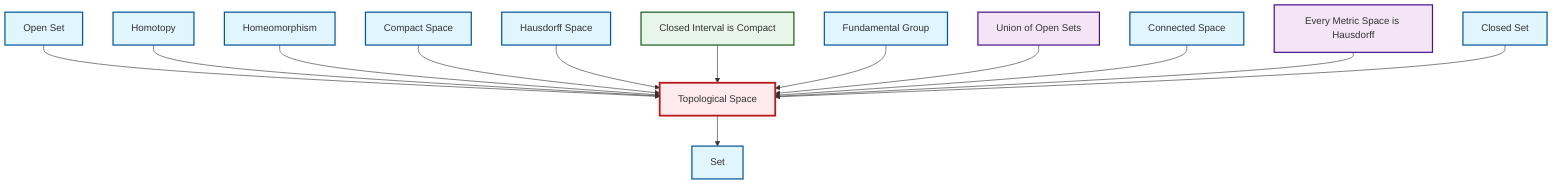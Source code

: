 graph TD
    classDef definition fill:#e1f5fe,stroke:#01579b,stroke-width:2px
    classDef theorem fill:#f3e5f5,stroke:#4a148c,stroke-width:2px
    classDef axiom fill:#fff3e0,stroke:#e65100,stroke-width:2px
    classDef example fill:#e8f5e9,stroke:#1b5e20,stroke-width:2px
    classDef current fill:#ffebee,stroke:#b71c1c,stroke-width:3px
    def-topological-space["Topological Space"]:::definition
    def-open-set["Open Set"]:::definition
    def-fundamental-group["Fundamental Group"]:::definition
    def-homeomorphism["Homeomorphism"]:::definition
    def-compact["Compact Space"]:::definition
    def-closed-set["Closed Set"]:::definition
    def-hausdorff["Hausdorff Space"]:::definition
    def-set["Set"]:::definition
    ex-closed-interval-compact["Closed Interval is Compact"]:::example
    thm-metric-hausdorff["Every Metric Space is Hausdorff"]:::theorem
    thm-union-open-sets["Union of Open Sets"]:::theorem
    def-connected["Connected Space"]:::definition
    def-homotopy["Homotopy"]:::definition
    def-open-set --> def-topological-space
    def-homotopy --> def-topological-space
    def-topological-space --> def-set
    def-homeomorphism --> def-topological-space
    def-compact --> def-topological-space
    def-hausdorff --> def-topological-space
    ex-closed-interval-compact --> def-topological-space
    def-fundamental-group --> def-topological-space
    thm-union-open-sets --> def-topological-space
    def-connected --> def-topological-space
    thm-metric-hausdorff --> def-topological-space
    def-closed-set --> def-topological-space
    class def-topological-space current